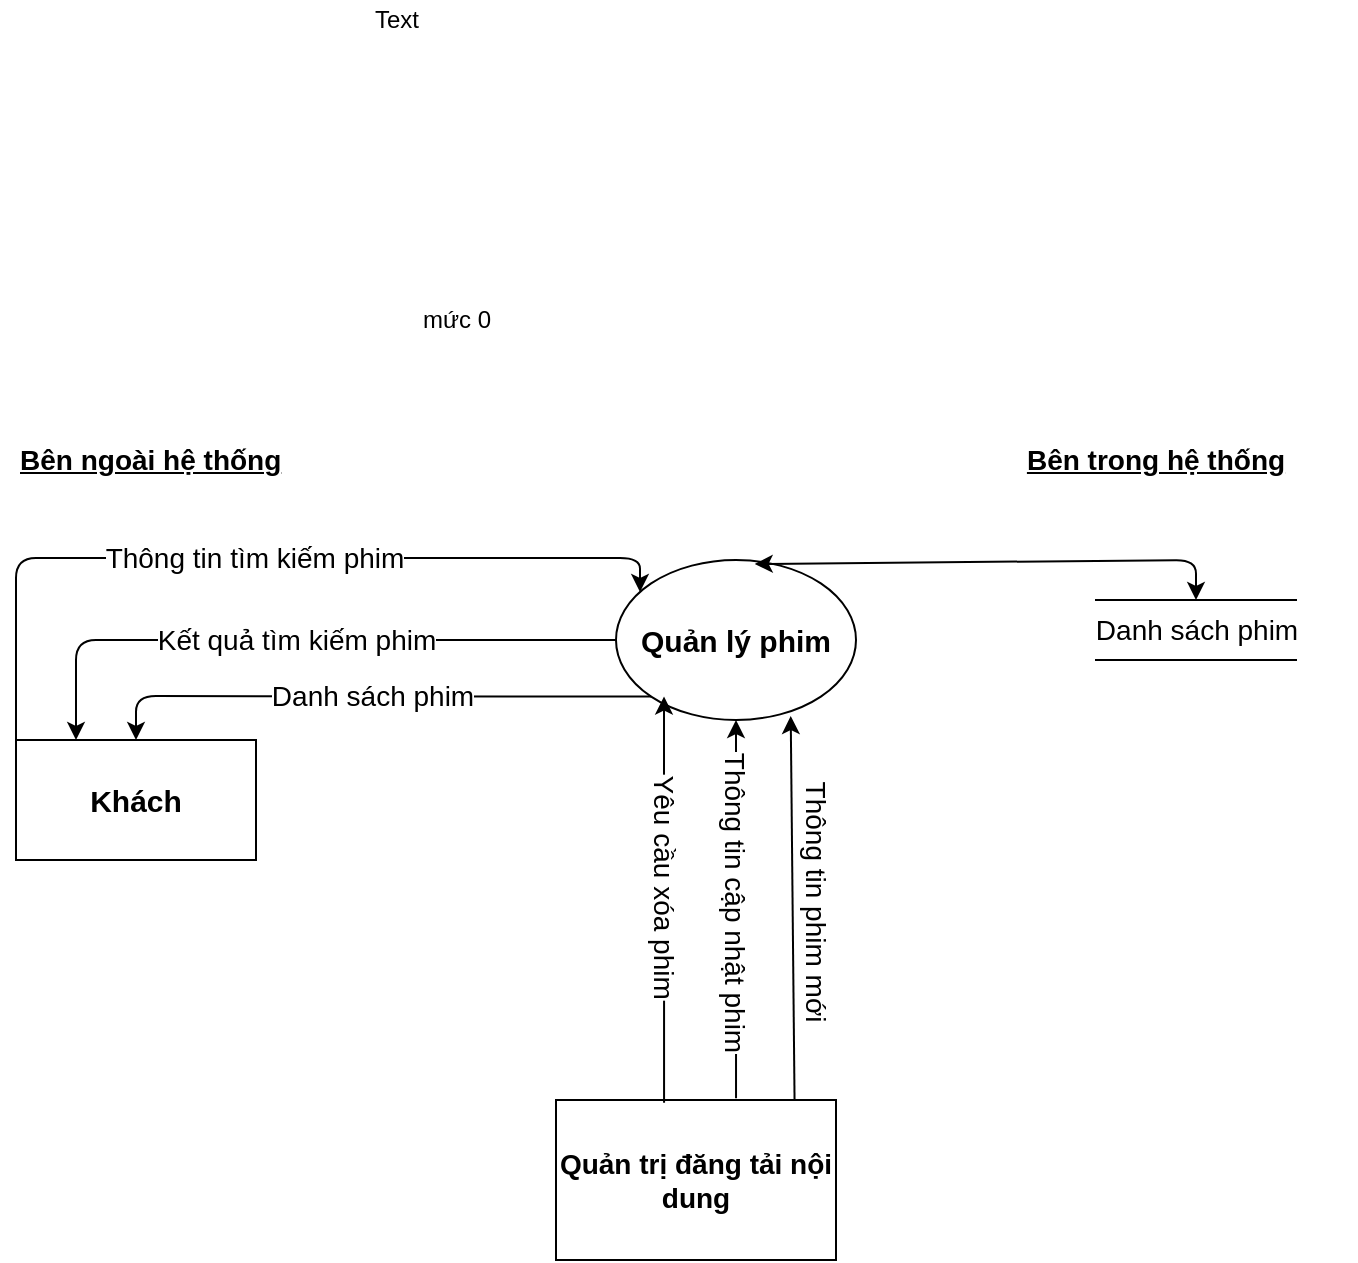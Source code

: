 <mxfile version="13.8.8" type="device"><diagram id="MYtpbqMA6iiohrDEWXp-" name="Page-1"><mxGraphModel dx="782" dy="507" grid="1" gridSize="10" guides="1" tooltips="1" connect="1" arrows="1" fold="1" page="1" pageScale="1" pageWidth="827" pageHeight="1169" math="0" shadow="0"><root><mxCell id="0"/><mxCell id="1" parent="0"/><mxCell id="5eFghpaI8ga_CHEZw_nA-1" value="&lt;font style=&quot;font-size: 15px&quot;&gt;&lt;b&gt;Khách&lt;/b&gt;&lt;/font&gt;" style="rounded=0;whiteSpace=wrap;html=1;" parent="1" vertex="1"><mxGeometry x="90" y="410" width="120" height="60" as="geometry"/></mxCell><mxCell id="5eFghpaI8ga_CHEZw_nA-2" value="&lt;font style=&quot;font-size: 15px&quot;&gt;&lt;b&gt;Quản lý phim&lt;/b&gt;&lt;/font&gt;" style="ellipse;whiteSpace=wrap;html=1;" parent="1" vertex="1"><mxGeometry x="390" y="320" width="120" height="80" as="geometry"/></mxCell><mxCell id="5eFghpaI8ga_CHEZw_nA-7" value="" style="endArrow=classic;html=1;entryX=0.1;entryY=0.2;entryDx=0;entryDy=0;entryPerimeter=0;" parent="1" target="5eFghpaI8ga_CHEZw_nA-2" edge="1"><mxGeometry relative="1" as="geometry"><mxPoint x="90" y="410" as="sourcePoint"/><mxPoint x="400" y="319" as="targetPoint"/><Array as="points"><mxPoint x="90" y="319"/><mxPoint x="402" y="319"/></Array></mxGeometry></mxCell><mxCell id="5eFghpaI8ga_CHEZw_nA-8" value="Thông tin tìm kiếm phim" style="edgeLabel;resizable=0;html=1;align=center;verticalAlign=middle;fontSize=14;" parent="5eFghpaI8ga_CHEZw_nA-7" connectable="0" vertex="1"><mxGeometry relative="1" as="geometry"/></mxCell><mxCell id="5eFghpaI8ga_CHEZw_nA-11" value="" style="endArrow=classic;html=1;entryX=0.25;entryY=0;entryDx=0;entryDy=0;exitX=0;exitY=0.5;exitDx=0;exitDy=0;" parent="1" source="5eFghpaI8ga_CHEZw_nA-2" target="5eFghpaI8ga_CHEZw_nA-1" edge="1"><mxGeometry relative="1" as="geometry"><mxPoint x="280" y="360" as="sourcePoint"/><mxPoint x="160" y="400" as="targetPoint"/><Array as="points"><mxPoint x="120" y="360"/></Array></mxGeometry></mxCell><mxCell id="5eFghpaI8ga_CHEZw_nA-12" value="Kết quả tìm kiếm phim" style="edgeLabel;resizable=0;html=1;align=center;verticalAlign=middle;fontSize=14;" parent="5eFghpaI8ga_CHEZw_nA-11" connectable="0" vertex="1"><mxGeometry relative="1" as="geometry"/></mxCell><mxCell id="5eFghpaI8ga_CHEZw_nA-13" value="" style="endArrow=classic;html=1;entryX=0.5;entryY=0;entryDx=0;entryDy=0;exitX=0;exitY=1;exitDx=0;exitDy=0;" parent="1" source="5eFghpaI8ga_CHEZw_nA-2" target="5eFghpaI8ga_CHEZw_nA-1" edge="1"><mxGeometry relative="1" as="geometry"><mxPoint x="290" y="380" as="sourcePoint"/><mxPoint x="390" y="380" as="targetPoint"/><Array as="points"><mxPoint x="150" y="388"/></Array></mxGeometry></mxCell><mxCell id="5eFghpaI8ga_CHEZw_nA-14" value="Danh sách phim" style="edgeLabel;resizable=0;html=1;align=center;verticalAlign=middle;fontSize=14;" parent="5eFghpaI8ga_CHEZw_nA-13" connectable="0" vertex="1"><mxGeometry relative="1" as="geometry"/></mxCell><mxCell id="5eFghpaI8ga_CHEZw_nA-16" value="&lt;b&gt;&lt;u&gt;Bên ngoài hệ thống&lt;/u&gt;&lt;/b&gt;" style="text;html=1;strokeColor=none;fillColor=none;align=left;verticalAlign=middle;whiteSpace=wrap;rounded=0;fontSize=14;" parent="1" vertex="1"><mxGeometry x="90" y="260" width="190" height="20" as="geometry"/></mxCell><mxCell id="5eFghpaI8ga_CHEZw_nA-17" value="&lt;b&gt;&lt;u&gt;Bên trong hệ thống&lt;/u&gt;&lt;/b&gt;" style="text;html=1;strokeColor=none;fillColor=none;align=center;verticalAlign=middle;whiteSpace=wrap;rounded=0;fontSize=14;" parent="1" vertex="1"><mxGeometry x="560" y="260" width="200" height="20" as="geometry"/></mxCell><mxCell id="XsaTblYCCSe9_LIyRnZe-1" value="Danh sách phim" style="html=1;dashed=0;whitespace=wrap;shape=partialRectangle;right=0;left=0;fontSize=14;" parent="1" vertex="1"><mxGeometry x="630" y="340" width="100" height="30" as="geometry"/></mxCell><mxCell id="DJhoLJ8980i8-HjyA57U-1" value="&lt;b&gt;Quản trị đăng tải nội dung&lt;/b&gt;" style="rounded=0;whiteSpace=wrap;html=1;fontSize=14;" vertex="1" parent="1"><mxGeometry x="360" y="590" width="140" height="80" as="geometry"/></mxCell><mxCell id="DJhoLJ8980i8-HjyA57U-3" value="" style="endArrow=classic;html=1;fontSize=14;exitX=0.386;exitY=0.017;exitDx=0;exitDy=0;entryX=0;entryY=1;entryDx=0;entryDy=0;exitPerimeter=0;" edge="1" source="DJhoLJ8980i8-HjyA57U-1" parent="1"><mxGeometry relative="1" as="geometry"><mxPoint x="414.03" y="530" as="sourcePoint"/><mxPoint x="414.004" y="388.284" as="targetPoint"/></mxGeometry></mxCell><mxCell id="OhCKr5CIo2peMMn3psDw-1" value="&lt;span style=&quot;font-size: 14px ; text-align: left&quot;&gt;Yêu cầu xóa phim&lt;/span&gt;" style="edgeLabel;html=1;align=center;verticalAlign=middle;resizable=0;points=[];rotation=90;" vertex="1" connectable="0" parent="DJhoLJ8980i8-HjyA57U-3"><mxGeometry x="0.256" relative="1" as="geometry"><mxPoint y="19" as="offset"/></mxGeometry></mxCell><mxCell id="DJhoLJ8980i8-HjyA57U-5" value="" style="endArrow=classic;html=1;fontSize=14;entryX=0.5;entryY=1;entryDx=0;entryDy=0;exitX=0.643;exitY=-0.011;exitDx=0;exitDy=0;exitPerimeter=0;" edge="1" source="DJhoLJ8980i8-HjyA57U-1" parent="1" target="5eFghpaI8ga_CHEZw_nA-2"><mxGeometry relative="1" as="geometry"><mxPoint x="460" y="560" as="sourcePoint"/><mxPoint x="640" y="560" as="targetPoint"/></mxGeometry></mxCell><mxCell id="DJhoLJ8980i8-HjyA57U-6" value="Thông tin cập nhật phim" style="edgeLabel;resizable=0;html=1;align=center;verticalAlign=middle;fontSize=14;rotation=90;" connectable="0" vertex="1" parent="DJhoLJ8980i8-HjyA57U-5"><mxGeometry relative="1" as="geometry"><mxPoint x="-0.01" y="-4.12" as="offset"/></mxGeometry></mxCell><mxCell id="DJhoLJ8980i8-HjyA57U-7" value="&lt;font style=&quot;font-size: 14px&quot;&gt;Thông tin phim mới&lt;/font&gt;" style="edgeLabel;resizable=0;html=1;align=center;verticalAlign=middle;rotation=90;" connectable="0" vertex="1" parent="1"><mxGeometry x="490" y="490" as="geometry"/></mxCell><mxCell id="OhCKr5CIo2peMMn3psDw-2" value="" style="endArrow=classic;html=1;entryX=0.728;entryY=0.975;entryDx=0;entryDy=0;entryPerimeter=0;exitX=0.852;exitY=0;exitDx=0;exitDy=0;exitPerimeter=0;" edge="1" parent="1" source="DJhoLJ8980i8-HjyA57U-1" target="5eFghpaI8ga_CHEZw_nA-2"><mxGeometry width="50" height="50" relative="1" as="geometry"><mxPoint x="370" y="580" as="sourcePoint"/><mxPoint x="420" y="530" as="targetPoint"/></mxGeometry></mxCell><mxCell id="OhCKr5CIo2peMMn3psDw-3" value="" style="endArrow=classic;startArrow=classic;html=1;entryX=0.5;entryY=0;entryDx=0;entryDy=0;exitX=0.578;exitY=0.025;exitDx=0;exitDy=0;exitPerimeter=0;" edge="1" parent="1" source="5eFghpaI8ga_CHEZw_nA-2" target="XsaTblYCCSe9_LIyRnZe-1"><mxGeometry width="50" height="50" relative="1" as="geometry"><mxPoint x="370" y="580" as="sourcePoint"/><mxPoint x="420" y="530" as="targetPoint"/><Array as="points"><mxPoint x="680" y="320"/></Array></mxGeometry></mxCell><mxCell id="Mj6fh8rM-TafJyskVV-E-1" value="Text" style="text;html=1;align=center;verticalAlign=middle;resizable=0;points=[];autosize=1;" vertex="1" parent="1"><mxGeometry x="260" y="40" width="40" height="20" as="geometry"/></mxCell><mxCell id="Mj6fh8rM-TafJyskVV-E-2" value="mức 0" style="text;html=1;align=center;verticalAlign=middle;resizable=0;points=[];autosize=1;" vertex="1" parent="1"><mxGeometry x="285" y="190" width="50" height="20" as="geometry"/></mxCell></root></mxGraphModel></diagram></mxfile>